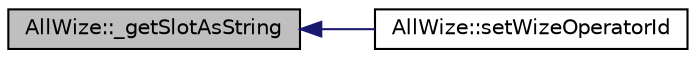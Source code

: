 digraph "AllWize::_getSlotAsString"
{
  edge [fontname="Helvetica",fontsize="10",labelfontname="Helvetica",labelfontsize="10"];
  node [fontname="Helvetica",fontsize="10",shape=record];
  rankdir="LR";
  Node201 [label="AllWize::_getSlotAsString",height=0.2,width=0.4,color="black", fillcolor="grey75", style="filled", fontcolor="black"];
  Node201 -> Node202 [dir="back",color="midnightblue",fontsize="10",style="solid",fontname="Helvetica"];
  Node202 [label="AllWize::setWizeOperatorId",height=0.2,width=0.4,color="black", fillcolor="white", style="filled",URL="$classAllWize.html#a2ad38e4886fce0c593922386b4a26237"];
}
